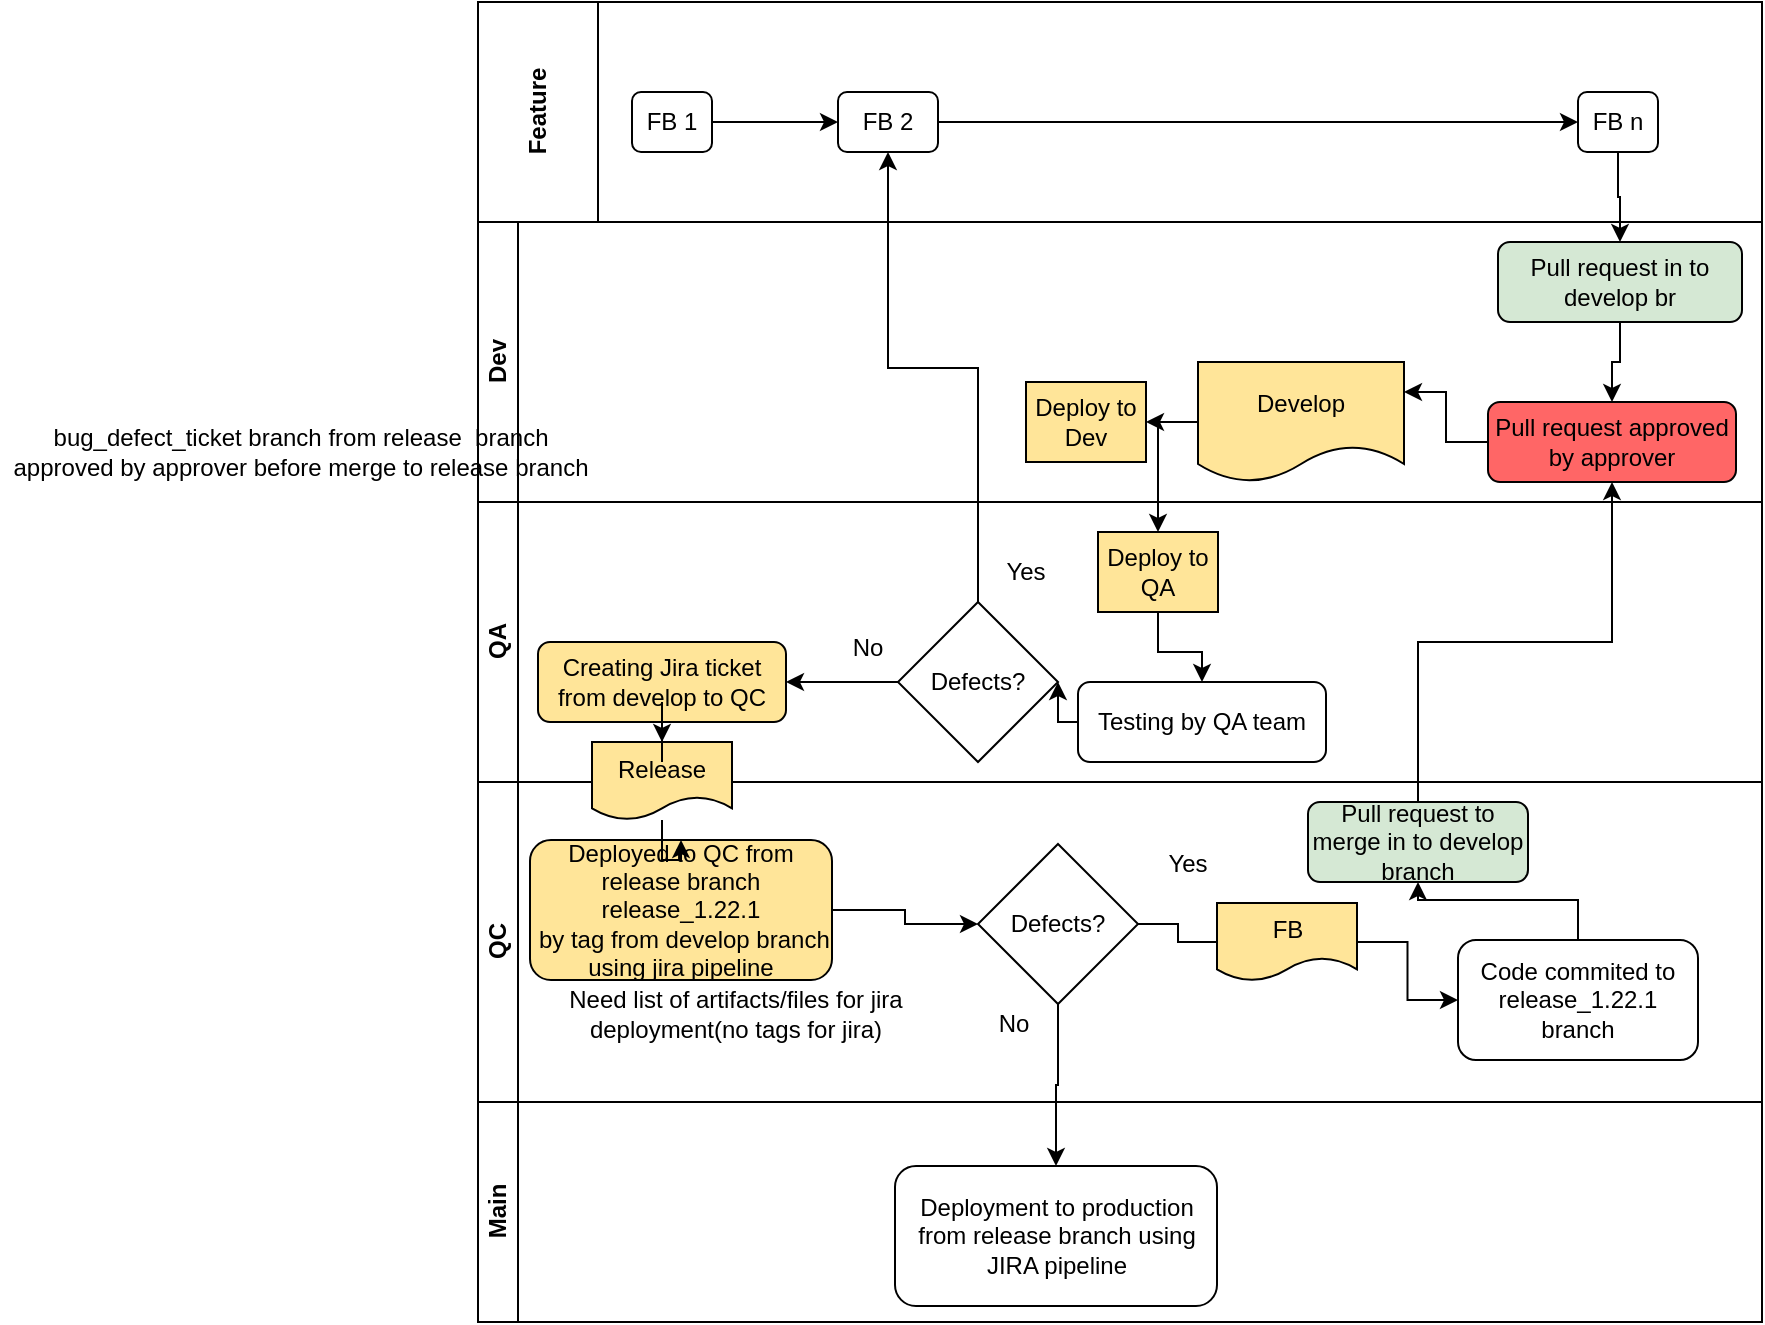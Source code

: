 <mxfile version="16.4.8" type="github">
  <diagram id="prtHgNgQTEPvFCAcTncT" name="Page-1">
    <mxGraphModel dx="1828" dy="364" grid="1" gridSize="10" guides="1" tooltips="1" connect="1" arrows="1" fold="1" page="1" pageScale="1" pageWidth="827" pageHeight="1169" math="0" shadow="0">
      <root>
        <mxCell id="0" />
        <mxCell id="1" parent="0" />
        <mxCell id="e6RM8zcjZl27dZEvu9x_-43" value="QA" style="swimlane;html=1;startSize=20;horizontal=0;" parent="1" vertex="1">
          <mxGeometry x="140" y="570" width="642" height="140" as="geometry" />
        </mxCell>
        <mxCell id="Ze_zquSllx-PzFtZsT5g-13" style="edgeStyle=orthogonalEdgeStyle;rounded=0;orthogonalLoop=1;jettySize=auto;html=1;exitX=0;exitY=0.5;exitDx=0;exitDy=0;entryX=1;entryY=0.5;entryDx=0;entryDy=0;" edge="1" parent="e6RM8zcjZl27dZEvu9x_-43" source="e6RM8zcjZl27dZEvu9x_-50" target="Ze_zquSllx-PzFtZsT5g-9">
          <mxGeometry relative="1" as="geometry" />
        </mxCell>
        <mxCell id="e6RM8zcjZl27dZEvu9x_-50" value="Testing by QA team" style="rounded=1;whiteSpace=wrap;html=1;" parent="e6RM8zcjZl27dZEvu9x_-43" vertex="1">
          <mxGeometry x="300" y="90" width="124" height="40" as="geometry" />
        </mxCell>
        <mxCell id="e6RM8zcjZl27dZEvu9x_-51" value="Creating Jira ticket from develop to QC" style="rounded=1;whiteSpace=wrap;html=1;fillColor=#FFE599;" parent="e6RM8zcjZl27dZEvu9x_-43" vertex="1">
          <mxGeometry x="30" y="70" width="124" height="40" as="geometry" />
        </mxCell>
        <mxCell id="Ze_zquSllx-PzFtZsT5g-11" style="edgeStyle=orthogonalEdgeStyle;rounded=0;orthogonalLoop=1;jettySize=auto;html=1;exitX=0;exitY=0.5;exitDx=0;exitDy=0;entryX=1;entryY=0.5;entryDx=0;entryDy=0;" edge="1" parent="e6RM8zcjZl27dZEvu9x_-43" source="Ze_zquSllx-PzFtZsT5g-9" target="e6RM8zcjZl27dZEvu9x_-51">
          <mxGeometry relative="1" as="geometry" />
        </mxCell>
        <mxCell id="Ze_zquSllx-PzFtZsT5g-9" value="Defects?" style="rhombus;whiteSpace=wrap;html=1;" vertex="1" parent="e6RM8zcjZl27dZEvu9x_-43">
          <mxGeometry x="210" y="50" width="80" height="80" as="geometry" />
        </mxCell>
        <mxCell id="Ze_zquSllx-PzFtZsT5g-14" value="No" style="text;html=1;strokeColor=none;fillColor=none;align=center;verticalAlign=middle;whiteSpace=wrap;rounded=0;" vertex="1" parent="e6RM8zcjZl27dZEvu9x_-43">
          <mxGeometry x="180" y="65" width="30" height="15" as="geometry" />
        </mxCell>
        <mxCell id="Ze_zquSllx-PzFtZsT5g-15" value="Yes" style="text;html=1;strokeColor=none;fillColor=none;align=center;verticalAlign=middle;whiteSpace=wrap;rounded=0;" vertex="1" parent="e6RM8zcjZl27dZEvu9x_-43">
          <mxGeometry x="254" y="24.5" width="40" height="20" as="geometry" />
        </mxCell>
        <mxCell id="Ze_zquSllx-PzFtZsT5g-27" style="edgeStyle=orthogonalEdgeStyle;rounded=0;orthogonalLoop=1;jettySize=auto;html=1;exitX=0.5;exitY=1;exitDx=0;exitDy=0;entryX=0.5;entryY=0;entryDx=0;entryDy=0;" edge="1" parent="e6RM8zcjZl27dZEvu9x_-43" source="Ze_zquSllx-PzFtZsT5g-23" target="e6RM8zcjZl27dZEvu9x_-50">
          <mxGeometry relative="1" as="geometry" />
        </mxCell>
        <mxCell id="Ze_zquSllx-PzFtZsT5g-23" value="Deploy to QA" style="rounded=0;whiteSpace=wrap;html=1;fillColor=#FFE599;" vertex="1" parent="e6RM8zcjZl27dZEvu9x_-43">
          <mxGeometry x="310" y="15" width="60" height="40" as="geometry" />
        </mxCell>
        <mxCell id="e6RM8zcjZl27dZEvu9x_-45" value="Dev" style="swimlane;html=1;startSize=20;horizontal=0;" parent="1" vertex="1">
          <mxGeometry x="140" y="430" width="642" height="140" as="geometry" />
        </mxCell>
        <mxCell id="e6RM8zcjZl27dZEvu9x_-46" value="" style="edgeStyle=orthogonalEdgeStyle;rounded=0;orthogonalLoop=1;jettySize=auto;html=1;" parent="e6RM8zcjZl27dZEvu9x_-45" source="e6RM8zcjZl27dZEvu9x_-47" target="e6RM8zcjZl27dZEvu9x_-49" edge="1">
          <mxGeometry relative="1" as="geometry" />
        </mxCell>
        <mxCell id="e6RM8zcjZl27dZEvu9x_-47" value="Pull request in to develop br" style="rounded=1;whiteSpace=wrap;html=1;fillColor=#D5E8D4;" parent="e6RM8zcjZl27dZEvu9x_-45" vertex="1">
          <mxGeometry x="510" y="10" width="122" height="40" as="geometry" />
        </mxCell>
        <mxCell id="Ze_zquSllx-PzFtZsT5g-24" style="edgeStyle=orthogonalEdgeStyle;rounded=0;orthogonalLoop=1;jettySize=auto;html=1;exitX=0;exitY=0.5;exitDx=0;exitDy=0;entryX=1;entryY=0.25;entryDx=0;entryDy=0;" edge="1" parent="e6RM8zcjZl27dZEvu9x_-45" source="e6RM8zcjZl27dZEvu9x_-49" target="Ze_zquSllx-PzFtZsT5g-17">
          <mxGeometry relative="1" as="geometry" />
        </mxCell>
        <mxCell id="e6RM8zcjZl27dZEvu9x_-49" value="Pull request approved by approver" style="rounded=1;whiteSpace=wrap;html=1;fillColor=#FF6666;" parent="e6RM8zcjZl27dZEvu9x_-45" vertex="1">
          <mxGeometry x="505" y="90" width="124" height="40" as="geometry" />
        </mxCell>
        <mxCell id="Ze_zquSllx-PzFtZsT5g-28" style="edgeStyle=orthogonalEdgeStyle;rounded=0;orthogonalLoop=1;jettySize=auto;html=1;exitX=0;exitY=0.5;exitDx=0;exitDy=0;" edge="1" parent="e6RM8zcjZl27dZEvu9x_-45" source="Ze_zquSllx-PzFtZsT5g-17" target="Ze_zquSllx-PzFtZsT5g-22">
          <mxGeometry relative="1" as="geometry" />
        </mxCell>
        <mxCell id="Ze_zquSllx-PzFtZsT5g-17" value="Develop" style="shape=document;whiteSpace=wrap;html=1;boundedLbl=1;fillColor=#FFE599;" vertex="1" parent="e6RM8zcjZl27dZEvu9x_-45">
          <mxGeometry x="360" y="70" width="103" height="60" as="geometry" />
        </mxCell>
        <mxCell id="Ze_zquSllx-PzFtZsT5g-22" value="Deploy to Dev" style="rounded=0;whiteSpace=wrap;html=1;fillColor=#FFE599;" vertex="1" parent="e6RM8zcjZl27dZEvu9x_-45">
          <mxGeometry x="274" y="80" width="60" height="40" as="geometry" />
        </mxCell>
        <mxCell id="e6RM8zcjZl27dZEvu9x_-55" value="Feature" style="swimlane;html=1;startSize=60;horizontal=0;" parent="1" vertex="1">
          <mxGeometry x="140" y="320" width="642" height="110" as="geometry">
            <mxRectangle x="140" y="320" width="30" height="120" as="alternateBounds" />
          </mxGeometry>
        </mxCell>
        <mxCell id="e6RM8zcjZl27dZEvu9x_-56" value="" style="edgeStyle=orthogonalEdgeStyle;rounded=0;orthogonalLoop=1;jettySize=auto;html=1;" parent="e6RM8zcjZl27dZEvu9x_-55" source="e6RM8zcjZl27dZEvu9x_-57" target="e6RM8zcjZl27dZEvu9x_-59" edge="1">
          <mxGeometry relative="1" as="geometry" />
        </mxCell>
        <mxCell id="e6RM8zcjZl27dZEvu9x_-57" value="FB 1" style="rounded=1;whiteSpace=wrap;html=1;" parent="e6RM8zcjZl27dZEvu9x_-55" vertex="1">
          <mxGeometry x="77" y="45" width="40" height="30" as="geometry" />
        </mxCell>
        <mxCell id="e6RM8zcjZl27dZEvu9x_-58" style="edgeStyle=orthogonalEdgeStyle;rounded=0;orthogonalLoop=1;jettySize=auto;html=1;entryX=0;entryY=0.5;entryDx=0;entryDy=0;" parent="e6RM8zcjZl27dZEvu9x_-55" source="e6RM8zcjZl27dZEvu9x_-59" target="e6RM8zcjZl27dZEvu9x_-60" edge="1">
          <mxGeometry relative="1" as="geometry" />
        </mxCell>
        <mxCell id="e6RM8zcjZl27dZEvu9x_-59" value="FB 2" style="rounded=1;whiteSpace=wrap;html=1;" parent="e6RM8zcjZl27dZEvu9x_-55" vertex="1">
          <mxGeometry x="180" y="45" width="50" height="30" as="geometry" />
        </mxCell>
        <mxCell id="e6RM8zcjZl27dZEvu9x_-60" value="FB n" style="rounded=1;whiteSpace=wrap;html=1;" parent="e6RM8zcjZl27dZEvu9x_-55" vertex="1">
          <mxGeometry x="550" y="45" width="40" height="30" as="geometry" />
        </mxCell>
        <mxCell id="e6RM8zcjZl27dZEvu9x_-61" value="" style="edgeStyle=orthogonalEdgeStyle;rounded=0;orthogonalLoop=1;jettySize=auto;html=1;" parent="1" source="e6RM8zcjZl27dZEvu9x_-60" target="e6RM8zcjZl27dZEvu9x_-47" edge="1">
          <mxGeometry relative="1" as="geometry" />
        </mxCell>
        <mxCell id="e6RM8zcjZl27dZEvu9x_-62" value="QC" style="swimlane;html=1;startSize=20;horizontal=0;" parent="1" vertex="1">
          <mxGeometry x="140" y="710" width="642" height="160" as="geometry" />
        </mxCell>
        <mxCell id="Ze_zquSllx-PzFtZsT5g-2" style="edgeStyle=orthogonalEdgeStyle;rounded=0;orthogonalLoop=1;jettySize=auto;html=1;exitX=1;exitY=0.5;exitDx=0;exitDy=0;entryX=0;entryY=0.5;entryDx=0;entryDy=0;" edge="1" parent="e6RM8zcjZl27dZEvu9x_-62" source="e6RM8zcjZl27dZEvu9x_-63" target="e6RM8zcjZl27dZEvu9x_-68">
          <mxGeometry relative="1" as="geometry" />
        </mxCell>
        <mxCell id="e6RM8zcjZl27dZEvu9x_-63" value="Deployed to QC from release branch release_1.22.1&lt;br&gt;&amp;nbsp;by tag from develop branch using jira pipeline" style="rounded=1;whiteSpace=wrap;html=1;fillColor=#FFE599;" parent="e6RM8zcjZl27dZEvu9x_-62" vertex="1">
          <mxGeometry x="26" y="29" width="151" height="70" as="geometry" />
        </mxCell>
        <mxCell id="Ze_zquSllx-PzFtZsT5g-4" style="edgeStyle=orthogonalEdgeStyle;rounded=0;orthogonalLoop=1;jettySize=auto;html=1;exitX=1;exitY=0.5;exitDx=0;exitDy=0;entryX=0;entryY=0.5;entryDx=0;entryDy=0;startArrow=none;" edge="1" parent="e6RM8zcjZl27dZEvu9x_-62" source="Ze_zquSllx-PzFtZsT5g-37" target="Ze_zquSllx-PzFtZsT5g-3">
          <mxGeometry relative="1" as="geometry" />
        </mxCell>
        <mxCell id="e6RM8zcjZl27dZEvu9x_-68" value="Defects?" style="rhombus;whiteSpace=wrap;html=1;" parent="e6RM8zcjZl27dZEvu9x_-62" vertex="1">
          <mxGeometry x="250" y="31" width="80" height="80" as="geometry" />
        </mxCell>
        <mxCell id="Ze_zquSllx-PzFtZsT5g-1" value="No" style="text;html=1;strokeColor=none;fillColor=none;align=center;verticalAlign=middle;whiteSpace=wrap;rounded=0;" vertex="1" parent="e6RM8zcjZl27dZEvu9x_-62">
          <mxGeometry x="248" y="111" width="40" height="20" as="geometry" />
        </mxCell>
        <mxCell id="Ze_zquSllx-PzFtZsT5g-7" value="" style="edgeStyle=orthogonalEdgeStyle;rounded=0;orthogonalLoop=1;jettySize=auto;html=1;" edge="1" parent="e6RM8zcjZl27dZEvu9x_-62" source="Ze_zquSllx-PzFtZsT5g-3" target="Ze_zquSllx-PzFtZsT5g-6">
          <mxGeometry relative="1" as="geometry" />
        </mxCell>
        <mxCell id="Ze_zquSllx-PzFtZsT5g-3" value="Code commited to release_1.22.1 branch" style="rounded=1;whiteSpace=wrap;html=1;" vertex="1" parent="e6RM8zcjZl27dZEvu9x_-62">
          <mxGeometry x="490" y="79" width="120" height="60" as="geometry" />
        </mxCell>
        <mxCell id="Ze_zquSllx-PzFtZsT5g-5" value="Yes" style="text;html=1;strokeColor=none;fillColor=none;align=center;verticalAlign=middle;whiteSpace=wrap;rounded=0;" vertex="1" parent="e6RM8zcjZl27dZEvu9x_-62">
          <mxGeometry x="330" y="31" width="50" height="20" as="geometry" />
        </mxCell>
        <mxCell id="Ze_zquSllx-PzFtZsT5g-6" value="Pull request to merge in to develop branch" style="rounded=1;whiteSpace=wrap;html=1;fillColor=#D5E8D4;" vertex="1" parent="e6RM8zcjZl27dZEvu9x_-62">
          <mxGeometry x="415" y="10" width="110" height="40" as="geometry" />
        </mxCell>
        <mxCell id="Ze_zquSllx-PzFtZsT5g-37" value="FB" style="shape=document;whiteSpace=wrap;html=1;boundedLbl=1;fillColor=#FFE599;" vertex="1" parent="e6RM8zcjZl27dZEvu9x_-62">
          <mxGeometry x="369.5" y="60.5" width="70" height="39" as="geometry" />
        </mxCell>
        <mxCell id="Ze_zquSllx-PzFtZsT5g-38" value="" style="edgeStyle=orthogonalEdgeStyle;rounded=0;orthogonalLoop=1;jettySize=auto;html=1;exitX=1;exitY=0.5;exitDx=0;exitDy=0;entryX=0;entryY=0.5;entryDx=0;entryDy=0;endArrow=none;" edge="1" parent="e6RM8zcjZl27dZEvu9x_-62" source="e6RM8zcjZl27dZEvu9x_-68" target="Ze_zquSllx-PzFtZsT5g-37">
          <mxGeometry relative="1" as="geometry">
            <mxPoint x="470" y="782" as="sourcePoint" />
            <mxPoint x="630" y="820" as="targetPoint" />
          </mxGeometry>
        </mxCell>
        <mxCell id="Ze_zquSllx-PzFtZsT5g-39" value="Need list of artifacts/files for jira deployment(no tags for jira)" style="text;html=1;strokeColor=none;fillColor=none;align=center;verticalAlign=middle;whiteSpace=wrap;rounded=0;" vertex="1" parent="e6RM8zcjZl27dZEvu9x_-62">
          <mxGeometry x="29" y="101" width="200" height="30" as="geometry" />
        </mxCell>
        <mxCell id="e6RM8zcjZl27dZEvu9x_-66" value="Main" style="swimlane;html=1;startSize=20;horizontal=0;" parent="1" vertex="1">
          <mxGeometry x="140" y="870" width="642" height="110" as="geometry" />
        </mxCell>
        <mxCell id="e6RM8zcjZl27dZEvu9x_-67" value="Deployment to production from release branch using JIRA pipeline" style="rounded=1;whiteSpace=wrap;html=1;" parent="e6RM8zcjZl27dZEvu9x_-66" vertex="1">
          <mxGeometry x="208.5" y="32" width="161" height="70" as="geometry" />
        </mxCell>
        <mxCell id="e6RM8zcjZl27dZEvu9x_-77" style="edgeStyle=orthogonalEdgeStyle;rounded=0;orthogonalLoop=1;jettySize=auto;html=1;" parent="1" source="e6RM8zcjZl27dZEvu9x_-68" target="e6RM8zcjZl27dZEvu9x_-67" edge="1">
          <mxGeometry relative="1" as="geometry" />
        </mxCell>
        <mxCell id="e6RM8zcjZl27dZEvu9x_-74" value="" style="edgeStyle=orthogonalEdgeStyle;rounded=0;orthogonalLoop=1;jettySize=auto;html=1;entryX=0.5;entryY=0;entryDx=0;entryDy=0;startArrow=none;" parent="1" source="Ze_zquSllx-PzFtZsT5g-31" target="e6RM8zcjZl27dZEvu9x_-63" edge="1">
          <mxGeometry relative="1" as="geometry">
            <mxPoint x="402" y="680" as="targetPoint" />
          </mxGeometry>
        </mxCell>
        <mxCell id="Ze_zquSllx-PzFtZsT5g-8" style="edgeStyle=orthogonalEdgeStyle;rounded=0;orthogonalLoop=1;jettySize=auto;html=1;exitX=0.5;exitY=0;exitDx=0;exitDy=0;" edge="1" parent="1" source="Ze_zquSllx-PzFtZsT5g-6" target="e6RM8zcjZl27dZEvu9x_-49">
          <mxGeometry relative="1" as="geometry" />
        </mxCell>
        <mxCell id="Ze_zquSllx-PzFtZsT5g-12" style="edgeStyle=orthogonalEdgeStyle;rounded=0;orthogonalLoop=1;jettySize=auto;html=1;exitX=0.5;exitY=0;exitDx=0;exitDy=0;entryX=0.5;entryY=1;entryDx=0;entryDy=0;" edge="1" parent="1" source="Ze_zquSllx-PzFtZsT5g-9" target="e6RM8zcjZl27dZEvu9x_-59">
          <mxGeometry relative="1" as="geometry">
            <Array as="points">
              <mxPoint x="390" y="503" />
              <mxPoint x="345" y="503" />
            </Array>
          </mxGeometry>
        </mxCell>
        <mxCell id="Ze_zquSllx-PzFtZsT5g-29" style="edgeStyle=orthogonalEdgeStyle;rounded=0;orthogonalLoop=1;jettySize=auto;html=1;exitX=0;exitY=0.5;exitDx=0;exitDy=0;entryX=0.5;entryY=0;entryDx=0;entryDy=0;" edge="1" parent="1" source="Ze_zquSllx-PzFtZsT5g-17" target="Ze_zquSllx-PzFtZsT5g-23">
          <mxGeometry relative="1" as="geometry" />
        </mxCell>
        <mxCell id="Ze_zquSllx-PzFtZsT5g-31" value="Release" style="shape=document;whiteSpace=wrap;html=1;boundedLbl=1;fillColor=#FFE599;" vertex="1" parent="1">
          <mxGeometry x="197" y="690" width="70" height="39" as="geometry" />
        </mxCell>
        <mxCell id="Ze_zquSllx-PzFtZsT5g-33" value="" style="edgeStyle=orthogonalEdgeStyle;rounded=0;orthogonalLoop=1;jettySize=auto;html=1;entryX=0.5;entryY=0;entryDx=0;entryDy=0;endArrow=none;" edge="1" parent="1" source="e6RM8zcjZl27dZEvu9x_-51" target="Ze_zquSllx-PzFtZsT5g-31">
          <mxGeometry relative="1" as="geometry">
            <mxPoint x="232" y="680" as="sourcePoint" />
            <mxPoint x="241.5" y="740" as="targetPoint" />
          </mxGeometry>
        </mxCell>
        <mxCell id="Ze_zquSllx-PzFtZsT5g-34" value="" style="edgeStyle=orthogonalEdgeStyle;rounded=0;orthogonalLoop=1;jettySize=auto;html=1;" edge="1" parent="1" source="e6RM8zcjZl27dZEvu9x_-51" target="Ze_zquSllx-PzFtZsT5g-31">
          <mxGeometry relative="1" as="geometry" />
        </mxCell>
        <mxCell id="Ze_zquSllx-PzFtZsT5g-36" value="&lt;span&gt;bug_defect_ticket branch from release&amp;nbsp; branch&lt;/span&gt;&lt;br&gt;&lt;span&gt;approved by approver before merge to release branch&lt;/span&gt;" style="text;html=1;resizable=0;autosize=1;align=center;verticalAlign=middle;points=[];fillColor=none;strokeColor=none;rounded=0;" vertex="1" parent="1">
          <mxGeometry x="-99" y="530" width="300" height="30" as="geometry" />
        </mxCell>
      </root>
    </mxGraphModel>
  </diagram>
</mxfile>
